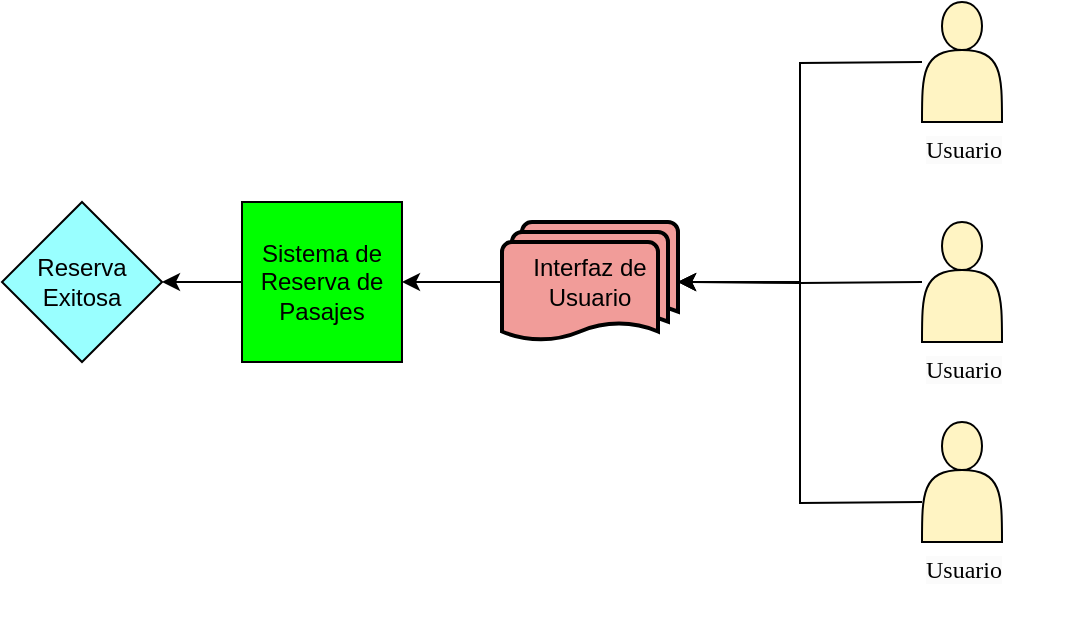<mxfile version="24.4.0" type="github">
  <diagram id="C5RBs43oDa-KdzZeNtuy" name="Page-1">
    <mxGraphModel dx="1434" dy="772" grid="1" gridSize="10" guides="1" tooltips="1" connect="1" arrows="1" fold="1" page="1" pageScale="1" pageWidth="827" pageHeight="1169" math="0" shadow="0">
      <root>
        <mxCell id="WIyWlLk6GJQsqaUBKTNV-0" />
        <mxCell id="WIyWlLk6GJQsqaUBKTNV-1" parent="WIyWlLk6GJQsqaUBKTNV-0" />
        <mxCell id="BR_-mPlz3Do0v7NtlhyN-7" style="edgeStyle=orthogonalEdgeStyle;rounded=0;orthogonalLoop=1;jettySize=auto;html=1;entryX=1;entryY=0.5;entryDx=0;entryDy=0;entryPerimeter=0;" edge="1" parent="WIyWlLk6GJQsqaUBKTNV-1" target="BR_-mPlz3Do0v7NtlhyN-39">
          <mxGeometry relative="1" as="geometry">
            <mxPoint x="400" y="440" as="targetPoint" />
            <mxPoint x="610" y="200" as="sourcePoint" />
          </mxGeometry>
        </mxCell>
        <mxCell id="BR_-mPlz3Do0v7NtlhyN-6" style="edgeStyle=orthogonalEdgeStyle;rounded=0;orthogonalLoop=1;jettySize=auto;html=1;entryX=1;entryY=0.5;entryDx=0;entryDy=0;entryPerimeter=0;" edge="1" parent="WIyWlLk6GJQsqaUBKTNV-1" target="BR_-mPlz3Do0v7NtlhyN-39">
          <mxGeometry relative="1" as="geometry">
            <mxPoint x="610" y="310" as="sourcePoint" />
            <mxPoint x="400" y="440" as="targetPoint" />
          </mxGeometry>
        </mxCell>
        <mxCell id="BR_-mPlz3Do0v7NtlhyN-5" style="edgeStyle=orthogonalEdgeStyle;rounded=0;orthogonalLoop=1;jettySize=auto;html=1;entryX=1;entryY=0.5;entryDx=0;entryDy=0;entryPerimeter=0;" edge="1" parent="WIyWlLk6GJQsqaUBKTNV-1" target="BR_-mPlz3Do0v7NtlhyN-39">
          <mxGeometry relative="1" as="geometry">
            <mxPoint x="610" y="420" as="sourcePoint" />
          </mxGeometry>
        </mxCell>
        <mxCell id="BR_-mPlz3Do0v7NtlhyN-25" style="edgeStyle=orthogonalEdgeStyle;rounded=0;orthogonalLoop=1;jettySize=auto;html=1;" edge="1" parent="WIyWlLk6GJQsqaUBKTNV-1" source="BR_-mPlz3Do0v7NtlhyN-3" target="BR_-mPlz3Do0v7NtlhyN-24">
          <mxGeometry relative="1" as="geometry" />
        </mxCell>
        <mxCell id="BR_-mPlz3Do0v7NtlhyN-3" value="Sistema de Reserva de Pasajes" style="whiteSpace=wrap;html=1;aspect=fixed;labelBackgroundColor=none;textShadow=0;labelBorderColor=none;fillColor=#00FF00;" vertex="1" parent="WIyWlLk6GJQsqaUBKTNV-1">
          <mxGeometry x="270" y="270" width="80" height="80" as="geometry" />
        </mxCell>
        <mxCell id="BR_-mPlz3Do0v7NtlhyN-24" value="Reserva Exitosa" style="rhombus;whiteSpace=wrap;html=1;fillColor=#99FFFF;" vertex="1" parent="WIyWlLk6GJQsqaUBKTNV-1">
          <mxGeometry x="150" y="270" width="80" height="80" as="geometry" />
        </mxCell>
        <mxCell id="BR_-mPlz3Do0v7NtlhyN-31" value="" style="group" vertex="1" connectable="0" parent="WIyWlLk6GJQsqaUBKTNV-1">
          <mxGeometry x="610" y="170" width="80" height="100" as="geometry" />
        </mxCell>
        <mxCell id="BR_-mPlz3Do0v7NtlhyN-26" value="" style="shape=actor;whiteSpace=wrap;html=1;fillColor=#FFF4C3;" vertex="1" parent="BR_-mPlz3Do0v7NtlhyN-31">
          <mxGeometry width="40" height="60" as="geometry" />
        </mxCell>
        <mxCell id="BR_-mPlz3Do0v7NtlhyN-30" value="&lt;span style=&quot;color: rgb(0, 0, 0); font-family: Georgia; font-size: 12px; font-style: normal; font-variant-ligatures: normal; font-variant-caps: normal; font-weight: 400; letter-spacing: normal; orphans: 2; text-align: center; text-indent: 0px; text-transform: none; widows: 2; word-spacing: 0px; -webkit-text-stroke-width: 0px; white-space: nowrap; background-color: rgb(251, 251, 251); text-decoration-thickness: initial; text-decoration-style: initial; text-decoration-color: initial; display: inline !important; float: none;&quot;&gt;Usuario&lt;/span&gt;" style="text;whiteSpace=wrap;html=1;" vertex="1" parent="BR_-mPlz3Do0v7NtlhyN-31">
          <mxGeometry y="60" width="80" height="40" as="geometry" />
        </mxCell>
        <mxCell id="BR_-mPlz3Do0v7NtlhyN-33" value="" style="group" vertex="1" connectable="0" parent="WIyWlLk6GJQsqaUBKTNV-1">
          <mxGeometry x="610" y="280" width="80" height="100" as="geometry" />
        </mxCell>
        <mxCell id="BR_-mPlz3Do0v7NtlhyN-34" value="" style="shape=actor;whiteSpace=wrap;html=1;fillColor=#FFF4C3;" vertex="1" parent="BR_-mPlz3Do0v7NtlhyN-33">
          <mxGeometry width="40" height="60" as="geometry" />
        </mxCell>
        <mxCell id="BR_-mPlz3Do0v7NtlhyN-35" value="&lt;span style=&quot;color: rgb(0, 0, 0); font-family: Georgia; font-size: 12px; font-style: normal; font-variant-ligatures: normal; font-variant-caps: normal; font-weight: 400; letter-spacing: normal; orphans: 2; text-align: center; text-indent: 0px; text-transform: none; widows: 2; word-spacing: 0px; -webkit-text-stroke-width: 0px; white-space: nowrap; background-color: rgb(251, 251, 251); text-decoration-thickness: initial; text-decoration-style: initial; text-decoration-color: initial; display: inline !important; float: none;&quot;&gt;Usuario&lt;/span&gt;" style="text;whiteSpace=wrap;html=1;" vertex="1" parent="BR_-mPlz3Do0v7NtlhyN-33">
          <mxGeometry y="60" width="80" height="40" as="geometry" />
        </mxCell>
        <mxCell id="BR_-mPlz3Do0v7NtlhyN-36" value="" style="group" vertex="1" connectable="0" parent="WIyWlLk6GJQsqaUBKTNV-1">
          <mxGeometry x="610" y="380" width="80" height="100" as="geometry" />
        </mxCell>
        <mxCell id="BR_-mPlz3Do0v7NtlhyN-37" value="" style="shape=actor;whiteSpace=wrap;html=1;fillColor=#FFF4C3;" vertex="1" parent="BR_-mPlz3Do0v7NtlhyN-36">
          <mxGeometry width="40" height="60" as="geometry" />
        </mxCell>
        <mxCell id="BR_-mPlz3Do0v7NtlhyN-38" value="&lt;span style=&quot;color: rgb(0, 0, 0); font-family: Georgia; font-size: 12px; font-style: normal; font-variant-ligatures: normal; font-variant-caps: normal; font-weight: 400; letter-spacing: normal; orphans: 2; text-align: center; text-indent: 0px; text-transform: none; widows: 2; word-spacing: 0px; -webkit-text-stroke-width: 0px; white-space: nowrap; background-color: rgb(251, 251, 251); text-decoration-thickness: initial; text-decoration-style: initial; text-decoration-color: initial; display: inline !important; float: none;&quot;&gt;Usuario&lt;/span&gt;" style="text;whiteSpace=wrap;html=1;" vertex="1" parent="BR_-mPlz3Do0v7NtlhyN-36">
          <mxGeometry y="60" width="80" height="40" as="geometry" />
        </mxCell>
        <mxCell id="BR_-mPlz3Do0v7NtlhyN-40" value="" style="edgeStyle=orthogonalEdgeStyle;rounded=0;orthogonalLoop=1;jettySize=auto;html=1;" edge="1" parent="WIyWlLk6GJQsqaUBKTNV-1" source="BR_-mPlz3Do0v7NtlhyN-39" target="BR_-mPlz3Do0v7NtlhyN-3">
          <mxGeometry relative="1" as="geometry" />
        </mxCell>
        <mxCell id="BR_-mPlz3Do0v7NtlhyN-39" value="Interfaz de Usuario" style="strokeWidth=2;html=1;shape=mxgraph.flowchart.multi-document;whiteSpace=wrap;fillColor=#F19C99;" vertex="1" parent="WIyWlLk6GJQsqaUBKTNV-1">
          <mxGeometry x="400" y="280" width="88" height="60" as="geometry" />
        </mxCell>
      </root>
    </mxGraphModel>
  </diagram>
</mxfile>
